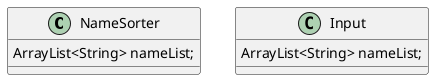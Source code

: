 @startuml
'https://plantuml.com/sequence-diagram

class NameSorter{
ArrayList<String> nameList;
}
class Input{
ArrayList<String> nameList;
}
@enduml
